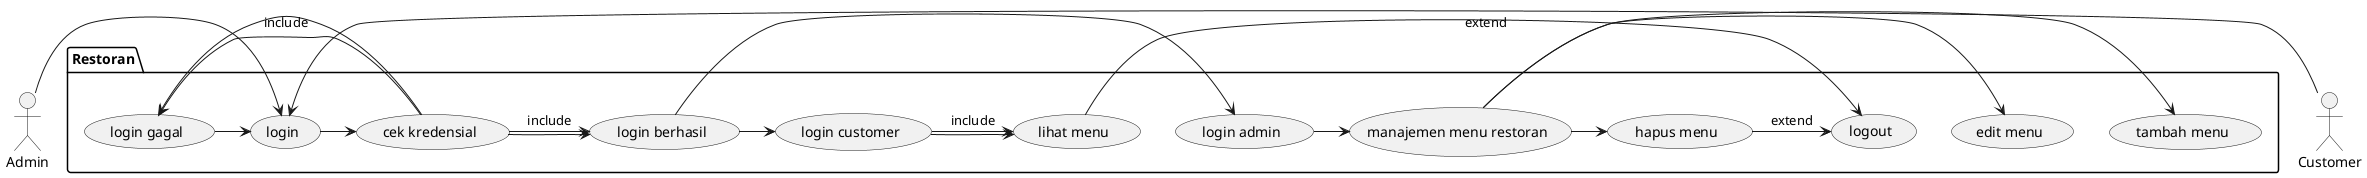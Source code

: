 @startuml restoran_usecase
actor Admin
actor Customer


package Restoran {
    usecase "login" as a1
    usecase "cek kredensial" as a2
    usecase "login berhasil" as a3 
    usecase "login gagal" as a4
    usecase "login admin" as a5
    usecase "login customer" as a6
    usecase "manajemen menu restoran" as a7

    usecase "tambah menu" as a8
    usecase "edit menu" as a9
    usecase "hapus menu" as a10

    usecase "logout" as b1
    usecase "lihat menu" as c1
}

Admin -> a1
Customer -> a1

a1 -> a2
a2 -> a3
a2 -> a4
a4 -> a1
a3 -> a5
a3 -> a6

a5 -> a7
a7 -> a8
a7 -> a9
a7 -> a10
a10 -> b1: extend

a6 -> c1
c1 -> b1: extend

a2 -> a3: include
a2 -> a4: include
a6 -> c1: include
@enduml
